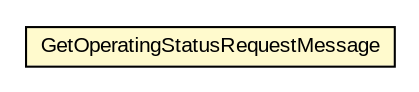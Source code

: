 #!/usr/local/bin/dot
#
# Class diagram 
# Generated by UMLGraph version R5_6-24-gf6e263 (http://www.umlgraph.org/)
#

digraph G {
	edge [fontname="arial",fontsize=10,labelfontname="arial",labelfontsize=10];
	node [fontname="arial",fontsize=10,shape=plaintext];
	nodesep=0.25;
	ranksep=0.5;
	// org.miloss.fgsms.services.interfaces.common.GetOperatingStatusRequestMessage
	c561813 [label=<<table title="org.miloss.fgsms.services.interfaces.common.GetOperatingStatusRequestMessage" border="0" cellborder="1" cellspacing="0" cellpadding="2" port="p" bgcolor="lemonChiffon" href="./GetOperatingStatusRequestMessage.html">
		<tr><td><table border="0" cellspacing="0" cellpadding="1">
<tr><td align="center" balign="center"> GetOperatingStatusRequestMessage </td></tr>
		</table></td></tr>
		</table>>, URL="./GetOperatingStatusRequestMessage.html", fontname="arial", fontcolor="black", fontsize=10.0];
}

